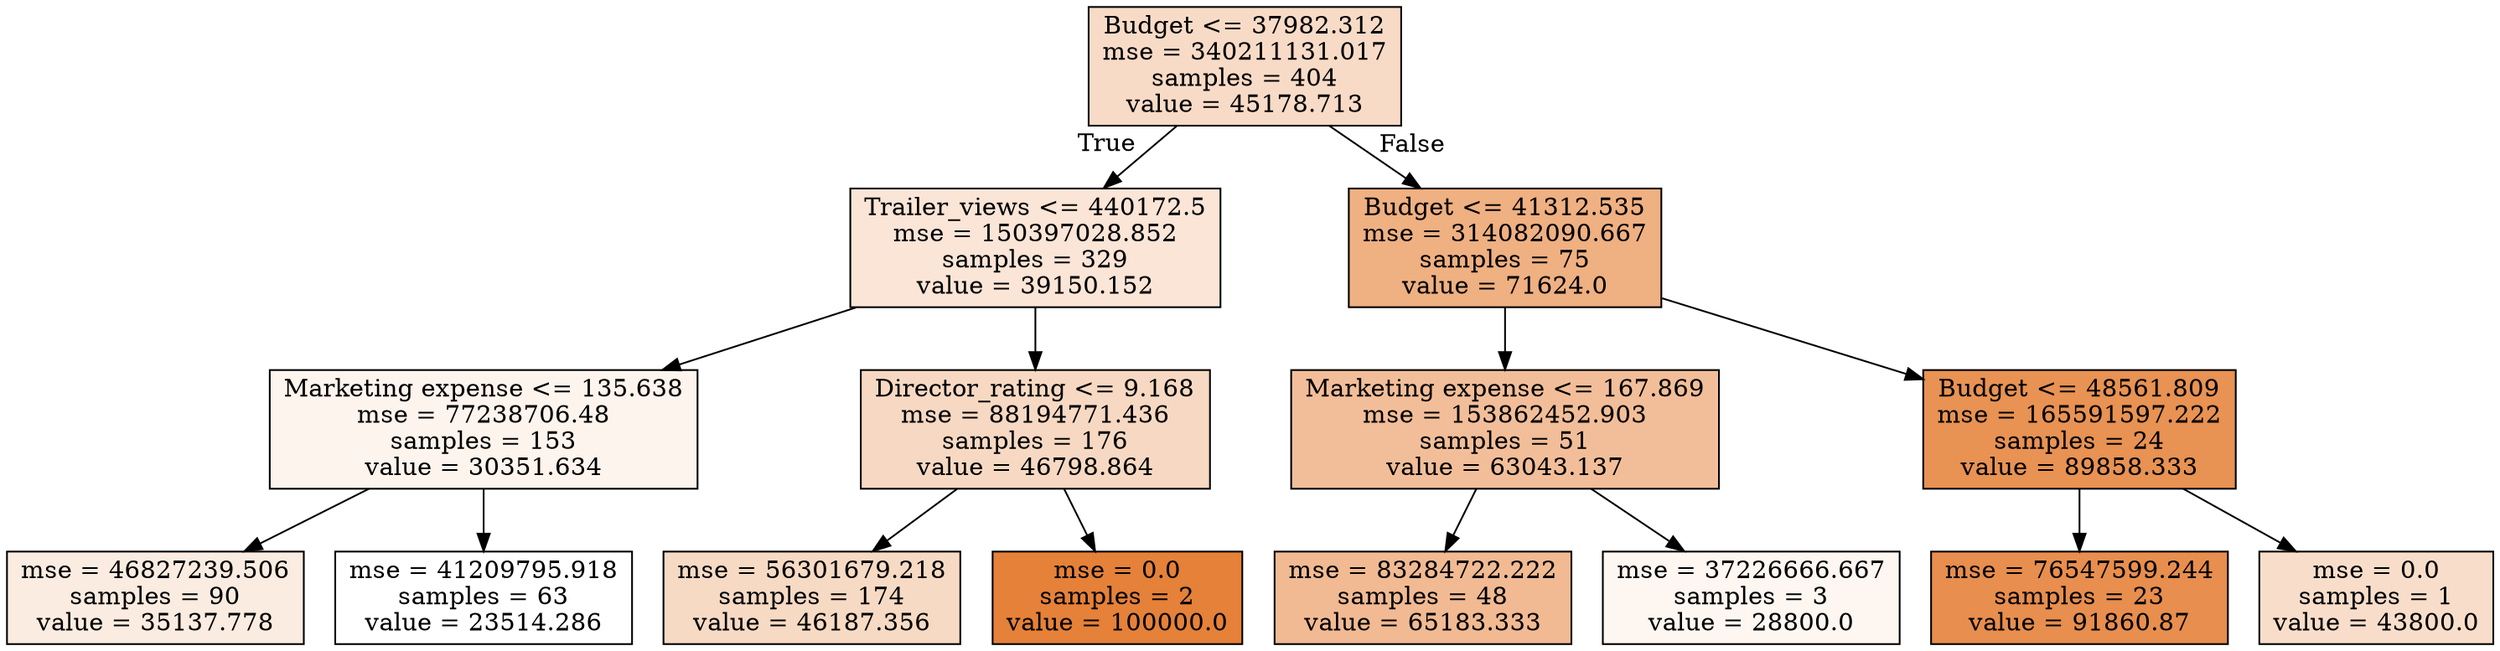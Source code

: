 digraph Tree {
node [shape=box, style="filled", color="black"] ;
0 [label="Budget <= 37982.312\nmse = 340211131.017\nsamples = 404\nvalue = 45178.713", fillcolor="#f8dbc7"] ;
1 [label="Trailer_views <= 440172.5\nmse = 150397028.852\nsamples = 329\nvalue = 39150.152", fillcolor="#fae5d7"] ;
0 -> 1 [labeldistance=2.5, labelangle=45, headlabel="True"] ;
2 [label="Marketing expense <= 135.638\nmse = 77238706.48\nsamples = 153\nvalue = 30351.634", fillcolor="#fdf4ed"] ;
1 -> 2 ;
3 [label="mse = 46827239.506\nsamples = 90\nvalue = 35137.778", fillcolor="#fbece1"] ;
2 -> 3 ;
4 [label="mse = 41209795.918\nsamples = 63\nvalue = 23514.286", fillcolor="#ffffff"] ;
2 -> 4 ;
5 [label="Director_rating <= 9.168\nmse = 88194771.436\nsamples = 176\nvalue = 46798.864", fillcolor="#f7d9c3"] ;
1 -> 5 ;
6 [label="mse = 56301679.218\nsamples = 174\nvalue = 46187.356", fillcolor="#f7dac4"] ;
5 -> 6 ;
7 [label="mse = 0.0\nsamples = 2\nvalue = 100000.0", fillcolor="#e58139"] ;
5 -> 7 ;
8 [label="Budget <= 41312.535\nmse = 314082090.667\nsamples = 75\nvalue = 71624.0", fillcolor="#efb082"] ;
0 -> 8 [labeldistance=2.5, labelangle=-45, headlabel="False"] ;
9 [label="Marketing expense <= 167.869\nmse = 153862452.903\nsamples = 51\nvalue = 63043.137", fillcolor="#f2be99"] ;
8 -> 9 ;
10 [label="mse = 83284722.222\nsamples = 48\nvalue = 65183.333", fillcolor="#f1ba93"] ;
9 -> 10 ;
11 [label="mse = 37226666.667\nsamples = 3\nvalue = 28800.0", fillcolor="#fdf6f1"] ;
9 -> 11 ;
12 [label="Budget <= 48561.809\nmse = 165591597.222\nsamples = 24\nvalue = 89858.333", fillcolor="#e89253"] ;
8 -> 12 ;
13 [label="mse = 76547599.244\nsamples = 23\nvalue = 91860.87", fillcolor="#e88e4e"] ;
12 -> 13 ;
14 [label="mse = 0.0\nsamples = 1\nvalue = 43800.0", fillcolor="#f8deca"] ;
12 -> 14 ;
}